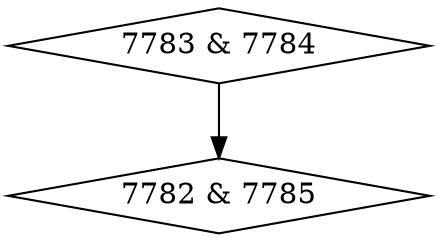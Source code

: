 digraph {
0 [label = "7782 & 7785", shape = diamond];
1 [label = "7783 & 7784", shape = diamond];
1->0;
}
